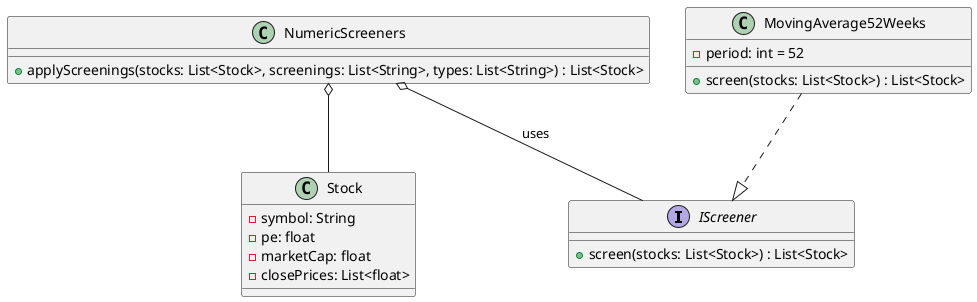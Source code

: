 @startuml

interface IScreener {
    +screen(stocks: List<Stock>) : List<Stock>
}

class Stock {
    -symbol: String
    -pe: float
    -marketCap: float
    -closePrices: List<float>
}

class NumericScreeners {
    +applyScreenings(stocks: List<Stock>, screenings: List<String>, types: List<String>) : List<Stock>
}

class MovingAverage52Weeks {
    -period: int = 52
    +screen(stocks: List<Stock>) : List<Stock>
}

MovingAverage52Weeks ..|> IScreener
NumericScreeners o-- IScreener : uses
NumericScreeners o-- Stock

@enduml

